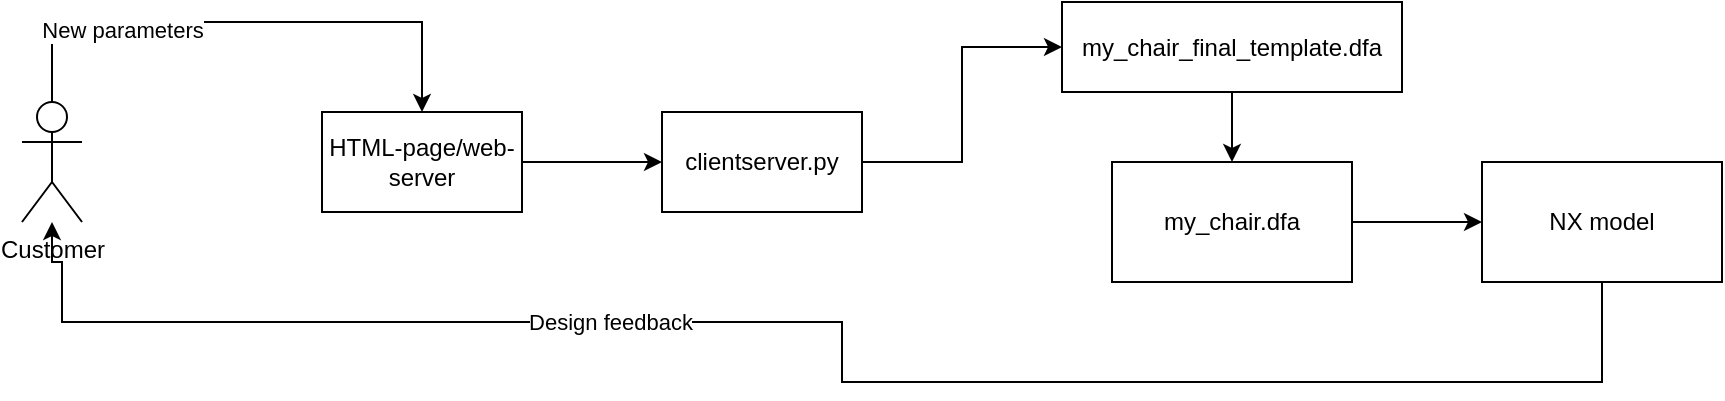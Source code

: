 <mxfile version="14.4.3" type="github">
  <diagram id="prtHgNgQTEPvFCAcTncT" name="Page-1">
    <mxGraphModel dx="2012" dy="614" grid="1" gridSize="10" guides="1" tooltips="1" connect="1" arrows="1" fold="1" page="1" pageScale="1" pageWidth="827" pageHeight="1169" math="0" shadow="0">
      <root>
        <mxCell id="0" />
        <mxCell id="1" parent="0" />
        <mxCell id="nbLtDnBYHdvGBGEn6Fkl-6" style="edgeStyle=orthogonalEdgeStyle;rounded=0;orthogonalLoop=1;jettySize=auto;html=1;" edge="1" parent="1" source="nbLtDnBYHdvGBGEn6Fkl-1" target="nbLtDnBYHdvGBGEn6Fkl-5">
          <mxGeometry relative="1" as="geometry" />
        </mxCell>
        <mxCell id="nbLtDnBYHdvGBGEn6Fkl-1" value="HTML-page/web-server" style="rounded=0;whiteSpace=wrap;html=1;" vertex="1" parent="1">
          <mxGeometry x="110" y="255" width="100" height="50" as="geometry" />
        </mxCell>
        <mxCell id="nbLtDnBYHdvGBGEn6Fkl-4" style="edgeStyle=orthogonalEdgeStyle;rounded=0;orthogonalLoop=1;jettySize=auto;html=1;entryX=0.5;entryY=0;entryDx=0;entryDy=0;" edge="1" parent="1" source="nbLtDnBYHdvGBGEn6Fkl-2" target="nbLtDnBYHdvGBGEn6Fkl-1">
          <mxGeometry relative="1" as="geometry">
            <mxPoint x="50" y="280" as="targetPoint" />
            <Array as="points">
              <mxPoint x="-25" y="210" />
              <mxPoint x="160" y="210" />
            </Array>
          </mxGeometry>
        </mxCell>
        <mxCell id="nbLtDnBYHdvGBGEn6Fkl-16" value="New parameters" style="edgeLabel;html=1;align=center;verticalAlign=middle;resizable=0;points=[];" vertex="1" connectable="0" parent="nbLtDnBYHdvGBGEn6Fkl-4">
          <mxGeometry x="-0.445" y="-4" relative="1" as="geometry">
            <mxPoint as="offset" />
          </mxGeometry>
        </mxCell>
        <mxCell id="nbLtDnBYHdvGBGEn6Fkl-2" value="Customer" style="shape=umlActor;verticalLabelPosition=bottom;verticalAlign=top;html=1;outlineConnect=0;" vertex="1" parent="1">
          <mxGeometry x="-40" y="250" width="30" height="60" as="geometry" />
        </mxCell>
        <mxCell id="nbLtDnBYHdvGBGEn6Fkl-8" style="edgeStyle=orthogonalEdgeStyle;rounded=0;orthogonalLoop=1;jettySize=auto;html=1;entryX=0;entryY=0.5;entryDx=0;entryDy=0;" edge="1" parent="1" source="nbLtDnBYHdvGBGEn6Fkl-5" target="nbLtDnBYHdvGBGEn6Fkl-7">
          <mxGeometry relative="1" as="geometry" />
        </mxCell>
        <mxCell id="nbLtDnBYHdvGBGEn6Fkl-5" value="clientserver.py" style="rounded=0;whiteSpace=wrap;html=1;" vertex="1" parent="1">
          <mxGeometry x="280" y="255" width="100" height="50" as="geometry" />
        </mxCell>
        <mxCell id="nbLtDnBYHdvGBGEn6Fkl-10" style="edgeStyle=orthogonalEdgeStyle;rounded=0;orthogonalLoop=1;jettySize=auto;html=1;" edge="1" parent="1" source="nbLtDnBYHdvGBGEn6Fkl-7" target="nbLtDnBYHdvGBGEn6Fkl-9">
          <mxGeometry relative="1" as="geometry" />
        </mxCell>
        <mxCell id="nbLtDnBYHdvGBGEn6Fkl-7" value="my_chair_final_template.dfa" style="rounded=0;whiteSpace=wrap;html=1;" vertex="1" parent="1">
          <mxGeometry x="480" y="200" width="170" height="45" as="geometry" />
        </mxCell>
        <mxCell id="nbLtDnBYHdvGBGEn6Fkl-12" style="edgeStyle=orthogonalEdgeStyle;rounded=0;orthogonalLoop=1;jettySize=auto;html=1;" edge="1" parent="1" source="nbLtDnBYHdvGBGEn6Fkl-9" target="nbLtDnBYHdvGBGEn6Fkl-11">
          <mxGeometry relative="1" as="geometry" />
        </mxCell>
        <mxCell id="nbLtDnBYHdvGBGEn6Fkl-9" value="my_chair.dfa" style="rounded=0;whiteSpace=wrap;html=1;" vertex="1" parent="1">
          <mxGeometry x="505" y="280" width="120" height="60" as="geometry" />
        </mxCell>
        <mxCell id="nbLtDnBYHdvGBGEn6Fkl-17" style="edgeStyle=orthogonalEdgeStyle;rounded=0;orthogonalLoop=1;jettySize=auto;html=1;" edge="1" parent="1" source="nbLtDnBYHdvGBGEn6Fkl-11" target="nbLtDnBYHdvGBGEn6Fkl-2">
          <mxGeometry relative="1" as="geometry">
            <mxPoint x="50" y="330" as="targetPoint" />
            <Array as="points">
              <mxPoint x="750" y="390" />
              <mxPoint x="370" y="390" />
              <mxPoint x="370" y="360" />
              <mxPoint x="-20" y="360" />
              <mxPoint x="-20" y="330" />
              <mxPoint x="-25" y="330" />
            </Array>
          </mxGeometry>
        </mxCell>
        <mxCell id="nbLtDnBYHdvGBGEn6Fkl-18" value="Design feedback" style="edgeLabel;html=1;align=center;verticalAlign=middle;resizable=0;points=[];" vertex="1" connectable="0" parent="nbLtDnBYHdvGBGEn6Fkl-17">
          <mxGeometry x="0.273" relative="1" as="geometry">
            <mxPoint as="offset" />
          </mxGeometry>
        </mxCell>
        <mxCell id="nbLtDnBYHdvGBGEn6Fkl-11" value="NX model" style="rounded=0;whiteSpace=wrap;html=1;" vertex="1" parent="1">
          <mxGeometry x="690" y="280" width="120" height="60" as="geometry" />
        </mxCell>
      </root>
    </mxGraphModel>
  </diagram>
</mxfile>
